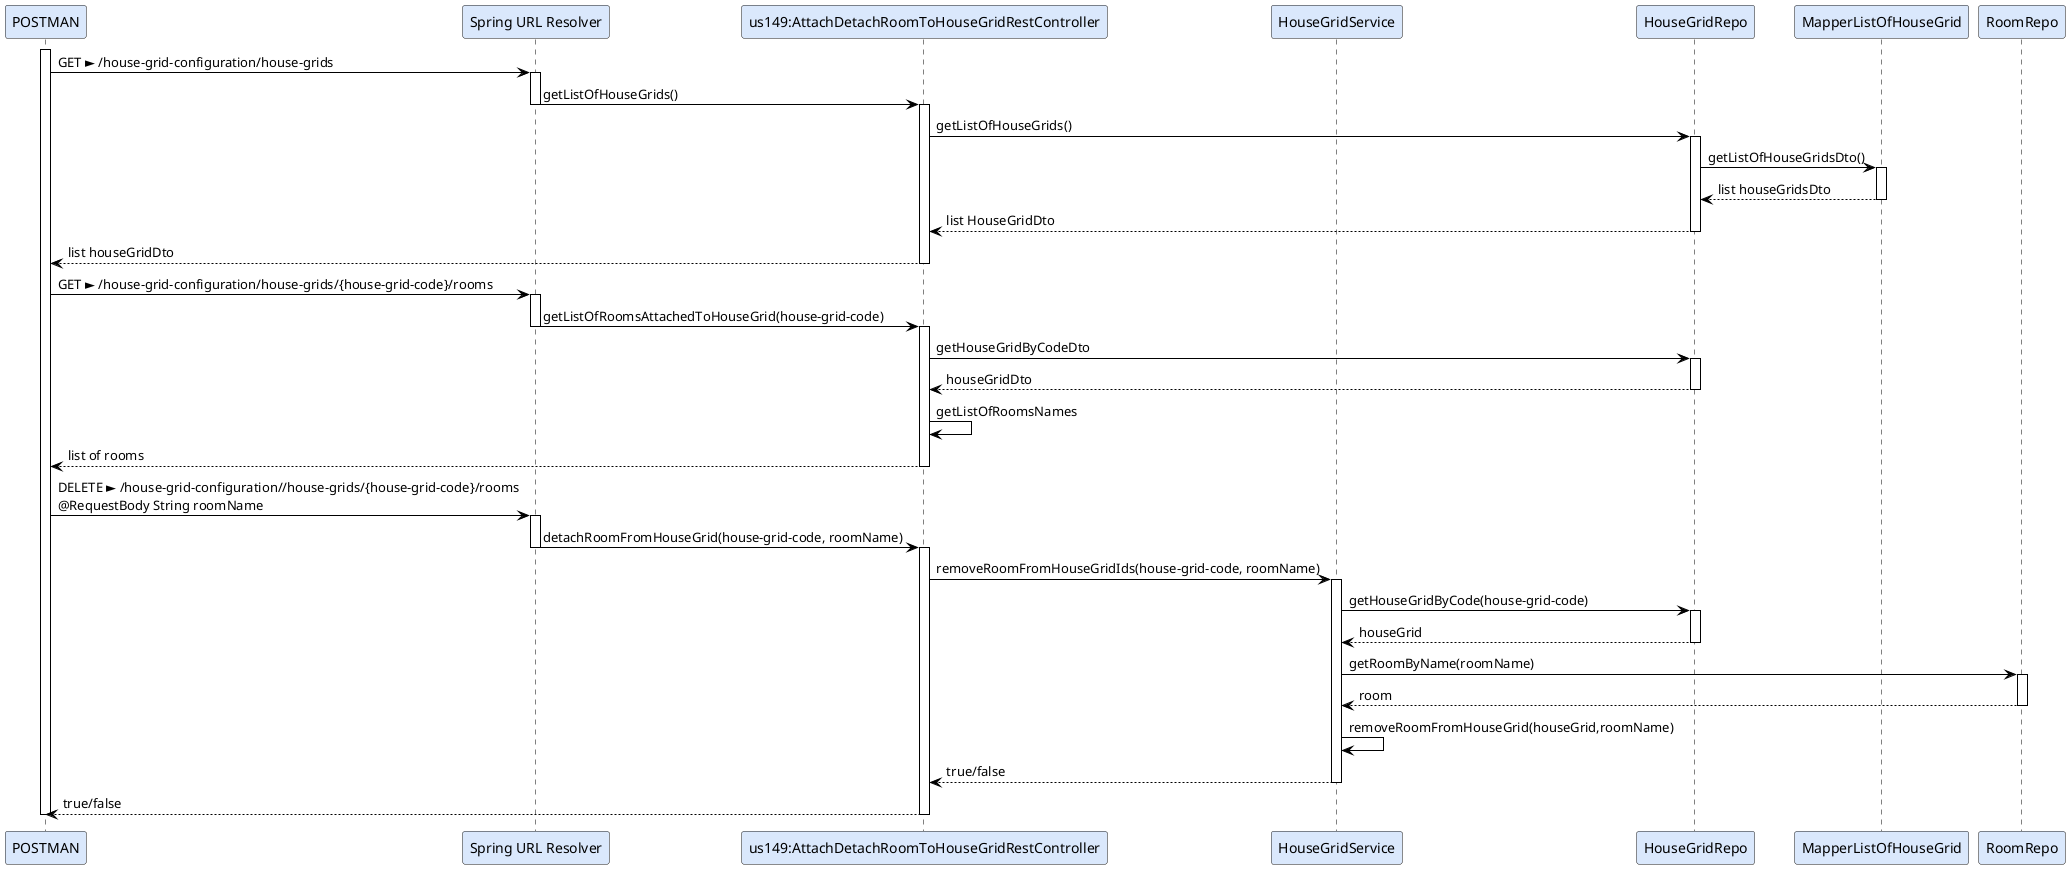 @startuml
participant "POSTMAN" as U #DAE8FC
participant "Spring URL Resolver" as SR #DAE8FC
participant "us149:AttachDetachRoomToHouseGridRestController" as C #DAE8FC
participant "HouseGridService" as HS #DAE8FC
participant "HouseGridRepo" as HR #DAE8FC
participant "MapperListOfHouseGrid" as MH #DAE8FC
participant "RoomRepo" as RR #DAE8FC


skinparam actor {
	BorderColor 6C8EBF
}

skinparam participant {
	BorderColor 6C8EBF
}

skinparam shadowing false

skinparam sequence {
	ArrowColor BLACK
	ActorBorderColor DeepSkyBlue
	LifeLineBorderColor BLACK
}

activate U
U -> SR:  GET ► /house-grid-configuration/house-grids
activate SR
SR -> C: getListOfHouseGrids()
deactivate SR
activate C
C -> HR: getListOfHouseGrids()
activate HR
HR -> MH: getListOfHouseGridsDto()
activate MH
MH -->HR: list houseGridsDto
deactivate MH
HR --> C: list HouseGridDto
deactivate HR
C --> U: list houseGridDto
deactivate C


U -> SR:  GET ► /house-grid-configuration/house-grids/{house-grid-code}/rooms
activate SR
SR -> C: getListOfRoomsAttachedToHouseGrid(house-grid-code)
deactivate SR
activate C
C -> HR: getHouseGridByCodeDto
activate HR
HR --> C: houseGridDto
deactivate HR
C->C: getListOfRoomsNames
C-->U: list of rooms
deactivate C

U->SR: DELETE ► /house-grid-configuration//house-grids/{house-grid-code}/rooms\n@RequestBody String roomName
activate SR
SR -> C: detachRoomFromHouseGrid(house-grid-code, roomName)
deactivate SR
activate C
C -> HS: removeRoomFromHouseGridIds(house-grid-code, roomName)
activate HS
HS -> HR: getHouseGridByCode(house-grid-code)
activate HR
HR --> HS: houseGrid
deactivate HR
HS -> RR: getRoomByName(roomName)
activate RR
RR --> HS: room
deactivate RR
HS->HS: removeRoomFromHouseGrid(houseGrid,roomName)
HS-->C: true/false
deactivate HS
C-->U:true/false
deactivate C

deactivate U
@enduml